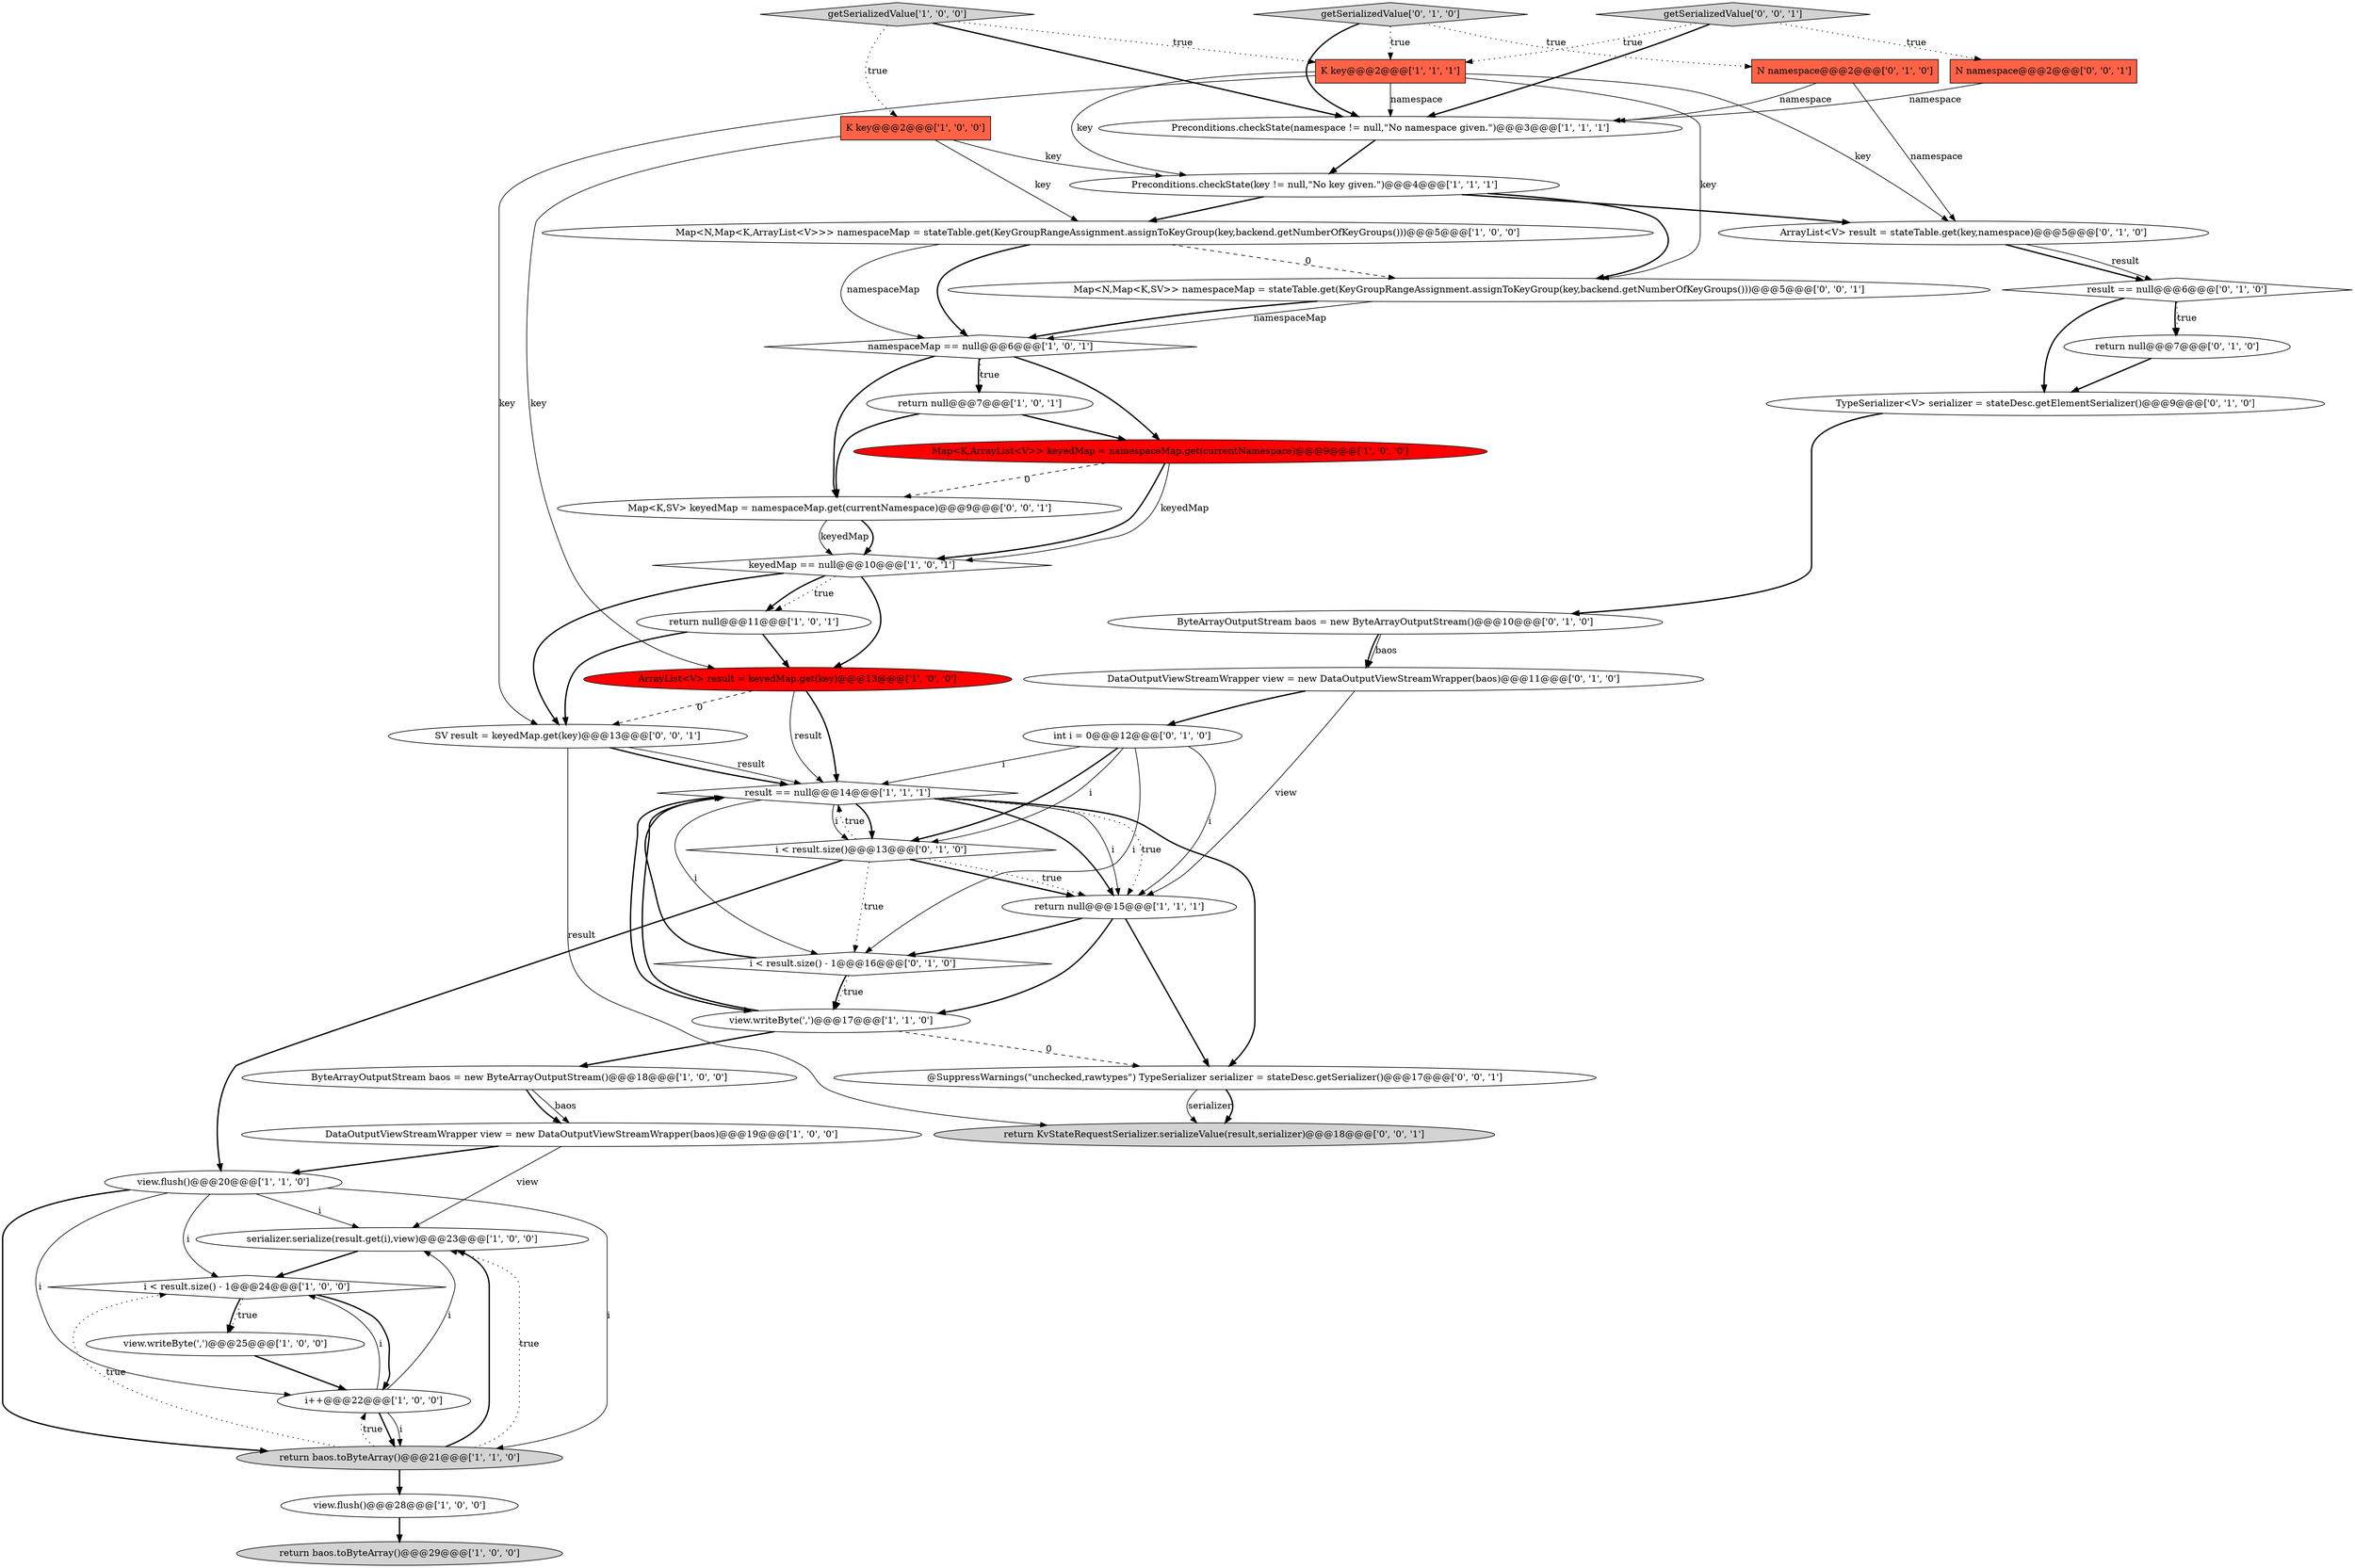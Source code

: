 digraph {
42 [style = filled, label = "Map<N,Map<K,SV>> namespaceMap = stateTable.get(KeyGroupRangeAssignment.assignToKeyGroup(key,backend.getNumberOfKeyGroups()))@@@5@@@['0', '0', '1']", fillcolor = white, shape = ellipse image = "AAA0AAABBB3BBB"];
16 [style = filled, label = "i < result.size() - 1@@@24@@@['1', '0', '0']", fillcolor = white, shape = diamond image = "AAA0AAABBB1BBB"];
7 [style = filled, label = "result == null@@@14@@@['1', '1', '1']", fillcolor = white, shape = diamond image = "AAA0AAABBB1BBB"];
22 [style = filled, label = "Map<K,ArrayList<V>> keyedMap = namespaceMap.get(currentNamespace)@@@9@@@['1', '0', '0']", fillcolor = red, shape = ellipse image = "AAA1AAABBB1BBB"];
30 [style = filled, label = "i < result.size()@@@13@@@['0', '1', '0']", fillcolor = white, shape = diamond image = "AAA0AAABBB2BBB"];
37 [style = filled, label = "SV result = keyedMap.get(key)@@@13@@@['0', '0', '1']", fillcolor = white, shape = ellipse image = "AAA0AAABBB3BBB"];
2 [style = filled, label = "ByteArrayOutputStream baos = new ByteArrayOutputStream()@@@18@@@['1', '0', '0']", fillcolor = white, shape = ellipse image = "AAA0AAABBB1BBB"];
34 [style = filled, label = "result == null@@@6@@@['0', '1', '0']", fillcolor = white, shape = diamond image = "AAA0AAABBB2BBB"];
9 [style = filled, label = "getSerializedValue['1', '0', '0']", fillcolor = lightgray, shape = diamond image = "AAA0AAABBB1BBB"];
39 [style = filled, label = "@SuppressWarnings(\"unchecked,rawtypes\") TypeSerializer serializer = stateDesc.getSerializer()@@@17@@@['0', '0', '1']", fillcolor = white, shape = ellipse image = "AAA0AAABBB3BBB"];
29 [style = filled, label = "TypeSerializer<V> serializer = stateDesc.getElementSerializer()@@@9@@@['0', '1', '0']", fillcolor = white, shape = ellipse image = "AAA0AAABBB2BBB"];
20 [style = filled, label = "return baos.toByteArray()@@@21@@@['1', '1', '0']", fillcolor = lightgray, shape = ellipse image = "AAA0AAABBB1BBB"];
13 [style = filled, label = "view.flush()@@@28@@@['1', '0', '0']", fillcolor = white, shape = ellipse image = "AAA0AAABBB1BBB"];
41 [style = filled, label = "getSerializedValue['0', '0', '1']", fillcolor = lightgray, shape = diamond image = "AAA0AAABBB3BBB"];
4 [style = filled, label = "ArrayList<V> result = keyedMap.get(key)@@@13@@@['1', '0', '0']", fillcolor = red, shape = ellipse image = "AAA1AAABBB1BBB"];
24 [style = filled, label = "return baos.toByteArray()@@@29@@@['1', '0', '0']", fillcolor = lightgray, shape = ellipse image = "AAA0AAABBB1BBB"];
3 [style = filled, label = "serializer.serialize(result.get(i),view)@@@23@@@['1', '0', '0']", fillcolor = white, shape = ellipse image = "AAA0AAABBB1BBB"];
17 [style = filled, label = "return null@@@15@@@['1', '1', '1']", fillcolor = white, shape = ellipse image = "AAA0AAABBB1BBB"];
15 [style = filled, label = "view.writeByte(',')@@@17@@@['1', '1', '0']", fillcolor = white, shape = ellipse image = "AAA0AAABBB1BBB"];
19 [style = filled, label = "return null@@@7@@@['1', '0', '1']", fillcolor = white, shape = ellipse image = "AAA0AAABBB1BBB"];
6 [style = filled, label = "keyedMap == null@@@10@@@['1', '0', '1']", fillcolor = white, shape = diamond image = "AAA0AAABBB1BBB"];
18 [style = filled, label = "namespaceMap == null@@@6@@@['1', '0', '1']", fillcolor = white, shape = diamond image = "AAA0AAABBB1BBB"];
14 [style = filled, label = "K key@@@2@@@['1', '1', '1']", fillcolor = tomato, shape = box image = "AAA0AAABBB1BBB"];
33 [style = filled, label = "DataOutputViewStreamWrapper view = new DataOutputViewStreamWrapper(baos)@@@11@@@['0', '1', '0']", fillcolor = white, shape = ellipse image = "AAA0AAABBB2BBB"];
26 [style = filled, label = "ByteArrayOutputStream baos = new ByteArrayOutputStream()@@@10@@@['0', '1', '0']", fillcolor = white, shape = ellipse image = "AAA0AAABBB2BBB"];
32 [style = filled, label = "getSerializedValue['0', '1', '0']", fillcolor = lightgray, shape = diamond image = "AAA0AAABBB2BBB"];
40 [style = filled, label = "Map<K,SV> keyedMap = namespaceMap.get(currentNamespace)@@@9@@@['0', '0', '1']", fillcolor = white, shape = ellipse image = "AAA0AAABBB3BBB"];
1 [style = filled, label = "Preconditions.checkState(namespace != null,\"No namespace given.\")@@@3@@@['1', '1', '1']", fillcolor = white, shape = ellipse image = "AAA0AAABBB1BBB"];
36 [style = filled, label = "return KvStateRequestSerializer.serializeValue(result,serializer)@@@18@@@['0', '0', '1']", fillcolor = lightgray, shape = ellipse image = "AAA0AAABBB3BBB"];
0 [style = filled, label = "view.flush()@@@20@@@['1', '1', '0']", fillcolor = white, shape = ellipse image = "AAA0AAABBB1BBB"];
28 [style = filled, label = "N namespace@@@2@@@['0', '1', '0']", fillcolor = tomato, shape = box image = "AAA0AAABBB2BBB"];
27 [style = filled, label = "int i = 0@@@12@@@['0', '1', '0']", fillcolor = white, shape = ellipse image = "AAA0AAABBB2BBB"];
38 [style = filled, label = "N namespace@@@2@@@['0', '0', '1']", fillcolor = tomato, shape = box image = "AAA0AAABBB3BBB"];
11 [style = filled, label = "Map<N,Map<K,ArrayList<V>>> namespaceMap = stateTable.get(KeyGroupRangeAssignment.assignToKeyGroup(key,backend.getNumberOfKeyGroups()))@@@5@@@['1', '0', '0']", fillcolor = white, shape = ellipse image = "AAA0AAABBB1BBB"];
12 [style = filled, label = "i++@@@22@@@['1', '0', '0']", fillcolor = white, shape = ellipse image = "AAA0AAABBB1BBB"];
35 [style = filled, label = "return null@@@7@@@['0', '1', '0']", fillcolor = white, shape = ellipse image = "AAA0AAABBB2BBB"];
23 [style = filled, label = "view.writeByte(',')@@@25@@@['1', '0', '0']", fillcolor = white, shape = ellipse image = "AAA0AAABBB1BBB"];
21 [style = filled, label = "Preconditions.checkState(key != null,\"No key given.\")@@@4@@@['1', '1', '1']", fillcolor = white, shape = ellipse image = "AAA0AAABBB1BBB"];
31 [style = filled, label = "ArrayList<V> result = stateTable.get(key,namespace)@@@5@@@['0', '1', '0']", fillcolor = white, shape = ellipse image = "AAA0AAABBB2BBB"];
25 [style = filled, label = "i < result.size() - 1@@@16@@@['0', '1', '0']", fillcolor = white, shape = diamond image = "AAA0AAABBB2BBB"];
10 [style = filled, label = "K key@@@2@@@['1', '0', '0']", fillcolor = tomato, shape = box image = "AAA0AAABBB1BBB"];
8 [style = filled, label = "return null@@@11@@@['1', '0', '1']", fillcolor = white, shape = ellipse image = "AAA0AAABBB1BBB"];
5 [style = filled, label = "DataOutputViewStreamWrapper view = new DataOutputViewStreamWrapper(baos)@@@19@@@['1', '0', '0']", fillcolor = white, shape = ellipse image = "AAA0AAABBB1BBB"];
14->37 [style = solid, label="key"];
28->31 [style = solid, label="namespace"];
17->25 [style = bold, label=""];
32->28 [style = dotted, label="true"];
21->42 [style = bold, label=""];
40->6 [style = bold, label=""];
27->7 [style = solid, label="i"];
7->30 [style = bold, label=""];
42->18 [style = solid, label="namespaceMap"];
33->17 [style = solid, label="view"];
41->14 [style = dotted, label="true"];
3->16 [style = bold, label=""];
14->31 [style = solid, label="key"];
41->38 [style = dotted, label="true"];
7->17 [style = solid, label="i"];
18->22 [style = bold, label=""];
21->31 [style = bold, label=""];
5->0 [style = bold, label=""];
1->21 [style = bold, label=""];
5->3 [style = solid, label="view"];
14->1 [style = solid, label="namespace"];
25->15 [style = bold, label=""];
23->12 [style = bold, label=""];
8->4 [style = bold, label=""];
2->5 [style = solid, label="baos"];
26->33 [style = solid, label="baos"];
12->20 [style = solid, label="i"];
30->7 [style = dotted, label="true"];
27->30 [style = bold, label=""];
18->19 [style = bold, label=""];
20->3 [style = bold, label=""];
25->7 [style = bold, label=""];
33->27 [style = bold, label=""];
11->18 [style = solid, label="namespaceMap"];
11->18 [style = bold, label=""];
14->21 [style = solid, label="key"];
14->42 [style = solid, label="key"];
29->26 [style = bold, label=""];
6->4 [style = bold, label=""];
25->15 [style = dotted, label="true"];
21->11 [style = bold, label=""];
17->39 [style = bold, label=""];
17->15 [style = bold, label=""];
20->3 [style = dotted, label="true"];
0->20 [style = bold, label=""];
11->42 [style = dashed, label="0"];
34->35 [style = bold, label=""];
9->1 [style = bold, label=""];
7->17 [style = dotted, label="true"];
9->10 [style = dotted, label="true"];
19->22 [style = bold, label=""];
22->6 [style = bold, label=""];
34->29 [style = bold, label=""];
10->11 [style = solid, label="key"];
7->17 [style = bold, label=""];
20->13 [style = bold, label=""];
13->24 [style = bold, label=""];
35->29 [style = bold, label=""];
30->17 [style = bold, label=""];
27->30 [style = solid, label="i"];
18->40 [style = bold, label=""];
0->20 [style = solid, label="i"];
18->19 [style = dotted, label="true"];
12->20 [style = bold, label=""];
10->21 [style = solid, label="key"];
40->6 [style = solid, label="keyedMap"];
16->23 [style = bold, label=""];
32->14 [style = dotted, label="true"];
7->30 [style = solid, label="i"];
27->17 [style = solid, label="i"];
4->7 [style = bold, label=""];
31->34 [style = bold, label=""];
37->7 [style = bold, label=""];
6->37 [style = bold, label=""];
30->25 [style = dotted, label="true"];
31->34 [style = solid, label="result"];
0->16 [style = solid, label="i"];
7->39 [style = bold, label=""];
6->8 [style = dotted, label="true"];
34->35 [style = dotted, label="true"];
32->1 [style = bold, label=""];
0->3 [style = solid, label="i"];
7->15 [style = bold, label=""];
30->0 [style = bold, label=""];
8->37 [style = bold, label=""];
30->17 [style = dotted, label="true"];
15->39 [style = dashed, label="0"];
19->40 [style = bold, label=""];
4->37 [style = dashed, label="0"];
27->25 [style = solid, label="i"];
2->5 [style = bold, label=""];
10->4 [style = solid, label="key"];
42->18 [style = bold, label=""];
15->2 [style = bold, label=""];
12->16 [style = solid, label="i"];
15->7 [style = bold, label=""];
37->7 [style = solid, label="result"];
0->12 [style = solid, label="i"];
22->40 [style = dashed, label="0"];
41->1 [style = bold, label=""];
16->23 [style = dotted, label="true"];
28->1 [style = solid, label="namespace"];
22->6 [style = solid, label="keyedMap"];
7->25 [style = solid, label="i"];
9->14 [style = dotted, label="true"];
6->8 [style = bold, label=""];
38->1 [style = solid, label="namespace"];
20->12 [style = dotted, label="true"];
39->36 [style = solid, label="serializer"];
12->3 [style = solid, label="i"];
26->33 [style = bold, label=""];
39->36 [style = bold, label=""];
37->36 [style = solid, label="result"];
16->12 [style = bold, label=""];
20->16 [style = dotted, label="true"];
4->7 [style = solid, label="result"];
}
